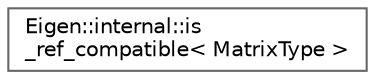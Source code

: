 digraph "类继承关系图"
{
 // LATEX_PDF_SIZE
  bgcolor="transparent";
  edge [fontname=Helvetica,fontsize=10,labelfontname=Helvetica,labelfontsize=10];
  node [fontname=Helvetica,fontsize=10,shape=box,height=0.2,width=0.4];
  rankdir="LR";
  Node0 [id="Node000000",label="Eigen::internal::is\l_ref_compatible\< MatrixType \>",height=0.2,width=0.4,color="grey40", fillcolor="white", style="filled",URL="$struct_eigen_1_1internal_1_1is__ref__compatible.html",tooltip=" "];
}
